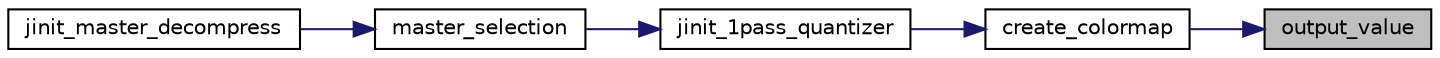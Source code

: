 digraph "output_value"
{
 // LATEX_PDF_SIZE
  bgcolor="transparent";
  edge [fontname="Helvetica",fontsize="10",labelfontname="Helvetica",labelfontsize="10"];
  node [fontname="Helvetica",fontsize="10",shape=record];
  rankdir="RL";
  Node84 [label="output_value",height=0.2,width=0.4,color="black", fillcolor="grey75", style="filled", fontcolor="black",tooltip=" "];
  Node84 -> Node85 [dir="back",color="midnightblue",fontsize="10",style="solid"];
  Node85 [label="create_colormap",height=0.2,width=0.4,color="black",URL="$jquant1_8c.html#a909cb020542b3cabf723718922a9721d",tooltip=" "];
  Node85 -> Node86 [dir="back",color="midnightblue",fontsize="10",style="solid"];
  Node86 [label="jinit_1pass_quantizer",height=0.2,width=0.4,color="black",URL="$jquant1_8c.html#a5a9591c850cb268bdac2969f67602c03",tooltip=" "];
  Node86 -> Node87 [dir="back",color="midnightblue",fontsize="10",style="solid"];
  Node87 [label="master_selection",height=0.2,width=0.4,color="black",URL="$jdmaster_8c.html#a440a4f3af47f35f6dd2a353329bc3baf",tooltip=" "];
  Node87 -> Node88 [dir="back",color="midnightblue",fontsize="10",style="solid"];
  Node88 [label="jinit_master_decompress",height=0.2,width=0.4,color="black",URL="$jdmaster_8c.html#a103160e5ec5fd80c654e74f633b14818",tooltip=" "];
}
